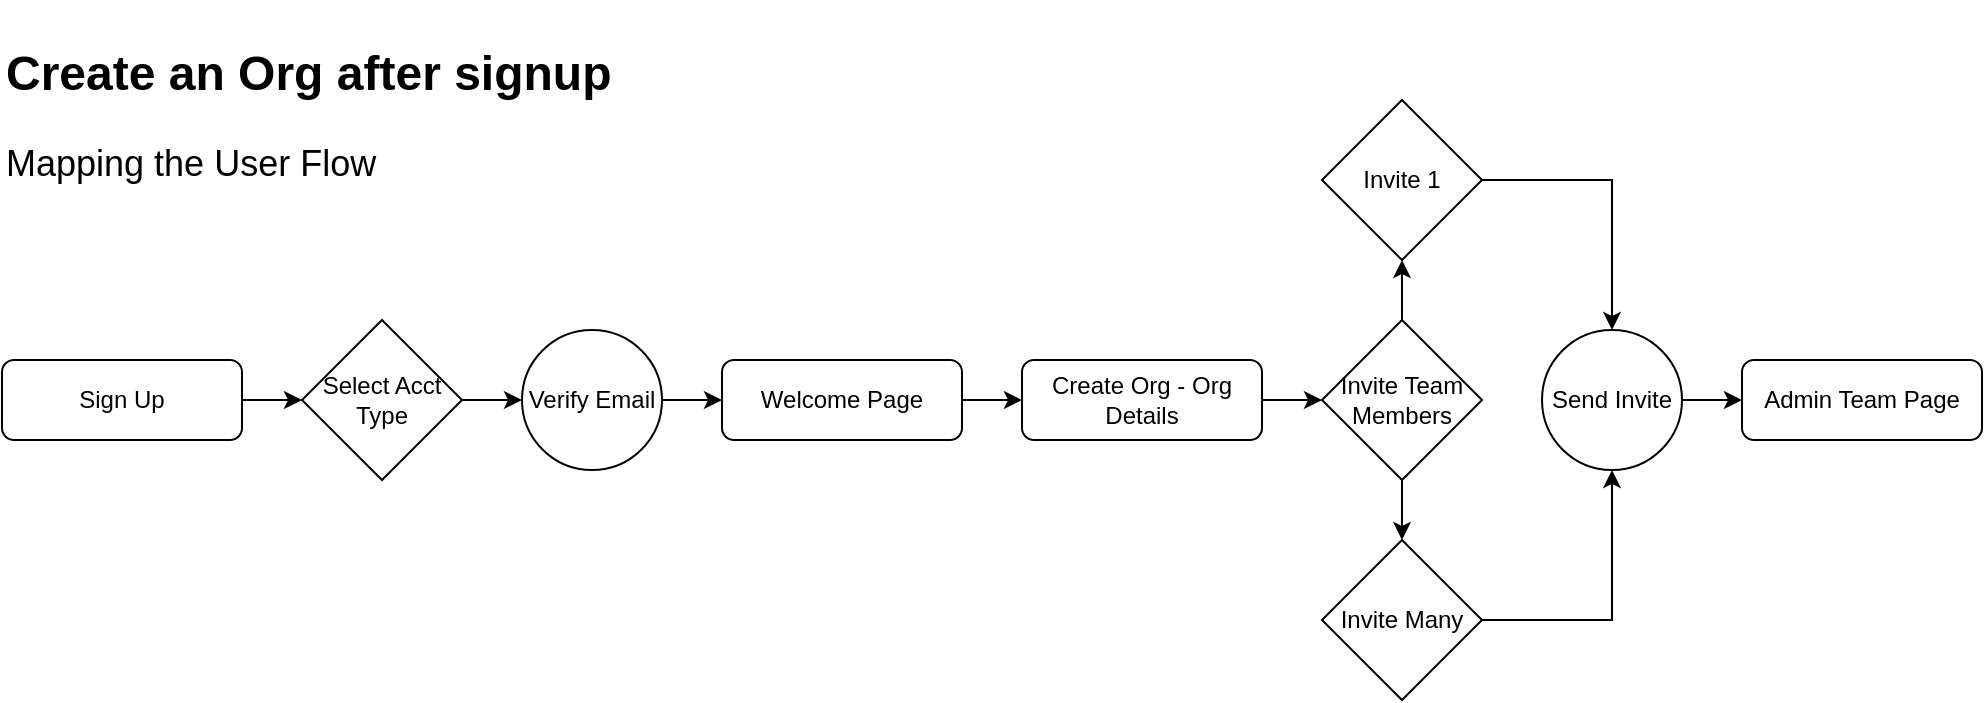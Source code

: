 <mxfile version="12.9.10" type="github"><diagram id="C5RBs43oDa-KdzZeNtuy" name="Page-1"><mxGraphModel dx="1154" dy="668" grid="1" gridSize="10" guides="1" tooltips="1" connect="1" arrows="1" fold="1" page="1" pageScale="1" pageWidth="1600" pageHeight="900" math="0" shadow="0"><root><mxCell id="WIyWlLk6GJQsqaUBKTNV-0"/><mxCell id="WIyWlLk6GJQsqaUBKTNV-1" parent="WIyWlLk6GJQsqaUBKTNV-0"/><mxCell id="eZrfqb-CqWcBr0rjMyRX-7" style="edgeStyle=orthogonalEdgeStyle;rounded=0;orthogonalLoop=1;jettySize=auto;html=1;entryX=0;entryY=0.5;entryDx=0;entryDy=0;" parent="WIyWlLk6GJQsqaUBKTNV-1" source="WIyWlLk6GJQsqaUBKTNV-3" target="eZrfqb-CqWcBr0rjMyRX-6" edge="1"><mxGeometry relative="1" as="geometry"/></mxCell><mxCell id="WIyWlLk6GJQsqaUBKTNV-3" value="Sign Up" style="rounded=1;whiteSpace=wrap;html=1;fontSize=12;glass=0;strokeWidth=1;shadow=0;" parent="WIyWlLk6GJQsqaUBKTNV-1" vertex="1"><mxGeometry x="90" y="320" width="120" height="40" as="geometry"/></mxCell><mxCell id="eZrfqb-CqWcBr0rjMyRX-12" style="edgeStyle=orthogonalEdgeStyle;rounded=0;orthogonalLoop=1;jettySize=auto;html=1;" parent="WIyWlLk6GJQsqaUBKTNV-1" source="eZrfqb-CqWcBr0rjMyRX-4" target="eZrfqb-CqWcBr0rjMyRX-11" edge="1"><mxGeometry relative="1" as="geometry"/></mxCell><mxCell id="eZrfqb-CqWcBr0rjMyRX-4" value="Welcome Page" style="rounded=1;whiteSpace=wrap;html=1;fontSize=12;glass=0;strokeWidth=1;shadow=0;" parent="WIyWlLk6GJQsqaUBKTNV-1" vertex="1"><mxGeometry x="450" y="320" width="120" height="40" as="geometry"/></mxCell><mxCell id="eZrfqb-CqWcBr0rjMyRX-9" style="edgeStyle=orthogonalEdgeStyle;rounded=0;orthogonalLoop=1;jettySize=auto;html=1;entryX=0;entryY=0.5;entryDx=0;entryDy=0;" parent="WIyWlLk6GJQsqaUBKTNV-1" source="eZrfqb-CqWcBr0rjMyRX-6" target="eZrfqb-CqWcBr0rjMyRX-8" edge="1"><mxGeometry relative="1" as="geometry"/></mxCell><mxCell id="eZrfqb-CqWcBr0rjMyRX-6" value="Select Acct Type" style="rhombus;whiteSpace=wrap;html=1;" parent="WIyWlLk6GJQsqaUBKTNV-1" vertex="1"><mxGeometry x="240" y="300" width="80" height="80" as="geometry"/></mxCell><mxCell id="eZrfqb-CqWcBr0rjMyRX-10" style="edgeStyle=orthogonalEdgeStyle;rounded=0;orthogonalLoop=1;jettySize=auto;html=1;entryX=0;entryY=0.5;entryDx=0;entryDy=0;" parent="WIyWlLk6GJQsqaUBKTNV-1" source="eZrfqb-CqWcBr0rjMyRX-8" target="eZrfqb-CqWcBr0rjMyRX-4" edge="1"><mxGeometry relative="1" as="geometry"/></mxCell><mxCell id="eZrfqb-CqWcBr0rjMyRX-8" value="Verify Email" style="ellipse;whiteSpace=wrap;html=1;aspect=fixed;" parent="WIyWlLk6GJQsqaUBKTNV-1" vertex="1"><mxGeometry x="350" y="305" width="70" height="70" as="geometry"/></mxCell><mxCell id="eZrfqb-CqWcBr0rjMyRX-18" style="edgeStyle=orthogonalEdgeStyle;rounded=0;orthogonalLoop=1;jettySize=auto;html=1;entryX=0;entryY=0.5;entryDx=0;entryDy=0;" parent="WIyWlLk6GJQsqaUBKTNV-1" source="eZrfqb-CqWcBr0rjMyRX-11" target="eZrfqb-CqWcBr0rjMyRX-17" edge="1"><mxGeometry relative="1" as="geometry"/></mxCell><mxCell id="eZrfqb-CqWcBr0rjMyRX-11" value="Create Org - Org Details" style="rounded=1;whiteSpace=wrap;html=1;fontSize=12;glass=0;strokeWidth=1;shadow=0;" parent="WIyWlLk6GJQsqaUBKTNV-1" vertex="1"><mxGeometry x="600" y="320" width="120" height="40" as="geometry"/></mxCell><mxCell id="eZrfqb-CqWcBr0rjMyRX-13" value="&lt;h1&gt;Create an Org after signup&lt;/h1&gt;" style="text;html=1;align=left;verticalAlign=top;resizable=0;points=[];autosize=1;" parent="WIyWlLk6GJQsqaUBKTNV-1" vertex="1"><mxGeometry x="90" y="140" width="320" height="50" as="geometry"/></mxCell><mxCell id="eZrfqb-CqWcBr0rjMyRX-14" value="&lt;h2&gt;&lt;span style=&quot;font-weight: normal&quot;&gt;Mapping the User Flow&lt;/span&gt;&lt;/h2&gt;" style="text;html=1;align=left;verticalAlign=top;resizable=0;points=[];autosize=1;" parent="WIyWlLk6GJQsqaUBKTNV-1" vertex="1"><mxGeometry x="90" y="190" width="200" height="50" as="geometry"/></mxCell><mxCell id="eZrfqb-CqWcBr0rjMyRX-22" style="edgeStyle=orthogonalEdgeStyle;rounded=0;orthogonalLoop=1;jettySize=auto;html=1;entryX=0.5;entryY=1;entryDx=0;entryDy=0;" parent="WIyWlLk6GJQsqaUBKTNV-1" source="eZrfqb-CqWcBr0rjMyRX-17" target="eZrfqb-CqWcBr0rjMyRX-19" edge="1"><mxGeometry relative="1" as="geometry"/></mxCell><mxCell id="eZrfqb-CqWcBr0rjMyRX-23" style="edgeStyle=orthogonalEdgeStyle;rounded=0;orthogonalLoop=1;jettySize=auto;html=1;" parent="WIyWlLk6GJQsqaUBKTNV-1" source="eZrfqb-CqWcBr0rjMyRX-17" target="eZrfqb-CqWcBr0rjMyRX-20" edge="1"><mxGeometry relative="1" as="geometry"/></mxCell><mxCell id="eZrfqb-CqWcBr0rjMyRX-17" value="Invite Team Members" style="rhombus;whiteSpace=wrap;html=1;" parent="WIyWlLk6GJQsqaUBKTNV-1" vertex="1"><mxGeometry x="750" y="300" width="80" height="80" as="geometry"/></mxCell><mxCell id="eZrfqb-CqWcBr0rjMyRX-25" style="edgeStyle=orthogonalEdgeStyle;rounded=0;orthogonalLoop=1;jettySize=auto;html=1;entryX=0.5;entryY=0;entryDx=0;entryDy=0;" parent="WIyWlLk6GJQsqaUBKTNV-1" source="eZrfqb-CqWcBr0rjMyRX-19" target="eZrfqb-CqWcBr0rjMyRX-24" edge="1"><mxGeometry relative="1" as="geometry"/></mxCell><mxCell id="eZrfqb-CqWcBr0rjMyRX-19" value="Invite 1" style="rhombus;whiteSpace=wrap;html=1;" parent="WIyWlLk6GJQsqaUBKTNV-1" vertex="1"><mxGeometry x="750" y="190" width="80" height="80" as="geometry"/></mxCell><mxCell id="eZrfqb-CqWcBr0rjMyRX-26" style="edgeStyle=orthogonalEdgeStyle;rounded=0;orthogonalLoop=1;jettySize=auto;html=1;entryX=0.5;entryY=1;entryDx=0;entryDy=0;" parent="WIyWlLk6GJQsqaUBKTNV-1" source="eZrfqb-CqWcBr0rjMyRX-20" target="eZrfqb-CqWcBr0rjMyRX-24" edge="1"><mxGeometry relative="1" as="geometry"/></mxCell><mxCell id="eZrfqb-CqWcBr0rjMyRX-20" value="Invite Many" style="rhombus;whiteSpace=wrap;html=1;" parent="WIyWlLk6GJQsqaUBKTNV-1" vertex="1"><mxGeometry x="750" y="410" width="80" height="80" as="geometry"/></mxCell><mxCell id="eZrfqb-CqWcBr0rjMyRX-28" style="edgeStyle=orthogonalEdgeStyle;rounded=0;orthogonalLoop=1;jettySize=auto;html=1;entryX=0;entryY=0.5;entryDx=0;entryDy=0;" parent="WIyWlLk6GJQsqaUBKTNV-1" source="eZrfqb-CqWcBr0rjMyRX-24" target="eZrfqb-CqWcBr0rjMyRX-27" edge="1"><mxGeometry relative="1" as="geometry"/></mxCell><mxCell id="eZrfqb-CqWcBr0rjMyRX-24" value="Send Invite" style="ellipse;whiteSpace=wrap;html=1;aspect=fixed;" parent="WIyWlLk6GJQsqaUBKTNV-1" vertex="1"><mxGeometry x="860" y="305" width="70" height="70" as="geometry"/></mxCell><mxCell id="eZrfqb-CqWcBr0rjMyRX-27" value="Admin Team Page" style="rounded=1;whiteSpace=wrap;html=1;fontSize=12;glass=0;strokeWidth=1;shadow=0;" parent="WIyWlLk6GJQsqaUBKTNV-1" vertex="1"><mxGeometry x="960" y="320" width="120" height="40" as="geometry"/></mxCell></root></mxGraphModel></diagram></mxfile>